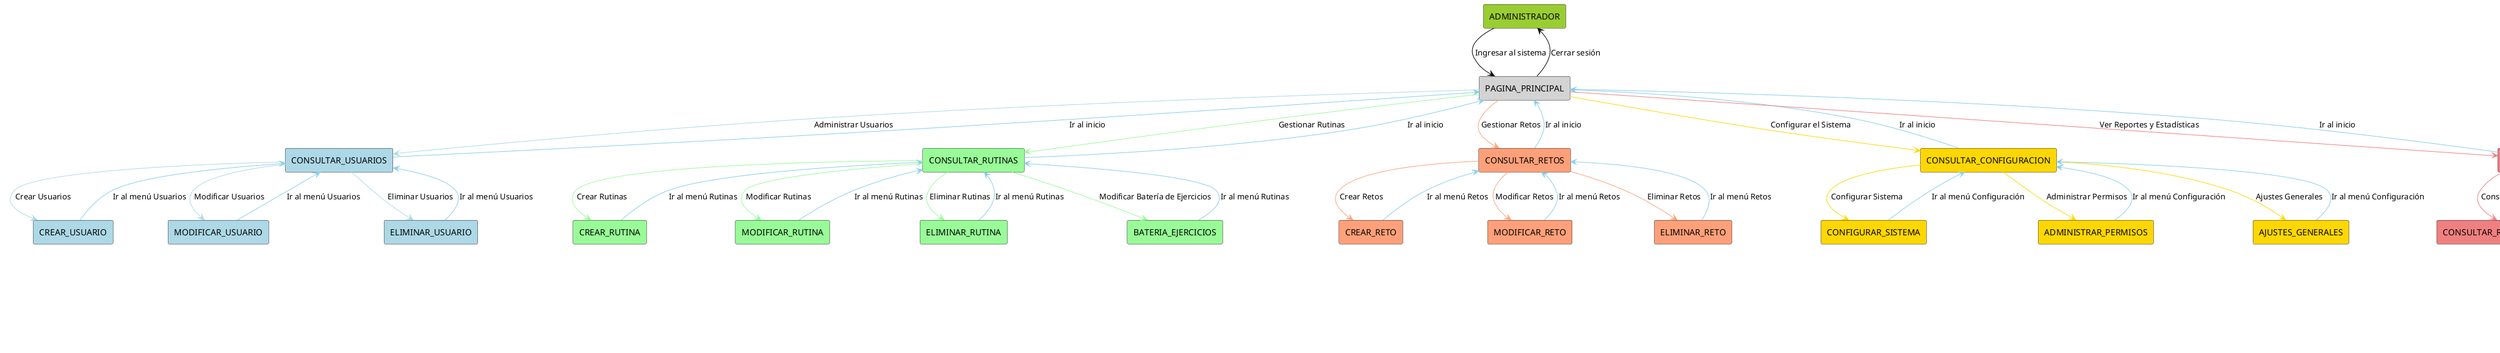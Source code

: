 @startuml
!define RECTANGLE(x) rectangle x

' Colores para categorías
!define COLOR_USUARIOS #LightBlue
!define COLOR_RUTINAS #PaleGreen
!define COLOR_RETOS #LightSalmon
!define COLOR_CONFIGURACION #Gold
!define COLOR_REPORTES #LightCoral
!define COLOR_NAVEGACION #SkyBlue

' Definición de actores y elementos principales
RECTANGLE(ADMINISTRADOR) #YellowGreen
RECTANGLE(PAGINA_PRINCIPAL) #LightGray

' Menús principales
RECTANGLE(CONSULTAR_USUARIOS) #LightBlue
RECTANGLE(CONSULTAR_RUTINAS) #PaleGreen
RECTANGLE(CONSULTAR_RETOS) #LightSalmon
RECTANGLE(CONSULTAR_CONFIGURACION) #Gold
RECTANGLE(CONSULTAR_REPORTES) #LightCoral

' Subfunciones de "Usuarios"
RECTANGLE(CREAR_USUARIO) COLOR_USUARIOS
RECTANGLE(MODIFICAR_USUARIO) COLOR_USUARIOS
RECTANGLE(ELIMINAR_USUARIO) COLOR_USUARIOS

' Subfunciones de "Rutinas"
RECTANGLE(CREAR_RUTINA) COLOR_RUTINAS
RECTANGLE(MODIFICAR_RUTINA) COLOR_RUTINAS
RECTANGLE(ELIMINAR_RUTINA) COLOR_RUTINAS
RECTANGLE(BATERIA_EJERCICIOS) COLOR_RUTINAS

' Subfunciones de "Retos"
RECTANGLE(CREAR_RETO) COLOR_RETOS
RECTANGLE(MODIFICAR_RETO) COLOR_RETOS
RECTANGLE(ELIMINAR_RETO) COLOR_RETOS

' Subfunciones de "Configuración"
RECTANGLE(CONFIGURAR_SISTEMA) COLOR_CONFIGURACION
RECTANGLE(ADMINISTRAR_PERMISOS) COLOR_CONFIGURACION
RECTANGLE(AJUSTES_GENERALES) COLOR_CONFIGURACION

' Subfunciones de "Reportes"
RECTANGLE(CONSULTAR_REPORTES_DETALLADOS) COLOR_REPORTES
RECTANGLE(DESCARGAR_ESTADISTICAS) COLOR_REPORTES

' Relaciones principales
ADMINISTRADOR -[#Black]-> PAGINA_PRINCIPAL : Ingresar al sistema
PAGINA_PRINCIPAL -[#Black]-> ADMINISTRADOR : Cerrar sesión

' Conexiones entre menús principales
PAGINA_PRINCIPAL -[#LightBlue]-> CONSULTAR_USUARIOS : Administrar Usuarios
CONSULTAR_USUARIOS -[#SkyBlue]-> PAGINA_PRINCIPAL : Ir al inicio

PAGINA_PRINCIPAL -[#PaleGreen]-> CONSULTAR_RUTINAS : Gestionar Rutinas
CONSULTAR_RUTINAS -[#SkyBlue]-> PAGINA_PRINCIPAL : Ir al inicio

PAGINA_PRINCIPAL -[#LightSalmon]-> CONSULTAR_RETOS : Gestionar Retos
CONSULTAR_RETOS -[#SkyBlue]-> PAGINA_PRINCIPAL : Ir al inicio

PAGINA_PRINCIPAL -[#Gold]-> CONSULTAR_CONFIGURACION : Configurar el Sistema
CONSULTAR_CONFIGURACION -[#SkyBlue]-> PAGINA_PRINCIPAL : Ir al inicio

PAGINA_PRINCIPAL -[#LightCoral]-> CONSULTAR_REPORTES : Ver Reportes y Estadísticas
CONSULTAR_REPORTES -[#SkyBlue]-> PAGINA_PRINCIPAL : Ir al inicio

' Submenús de "Usuarios"
CONSULTAR_USUARIOS -[#LightBlue]-> CREAR_USUARIO : Crear Usuarios
CREAR_USUARIO -[#SkyBlue]-> CONSULTAR_USUARIOS : Ir al menú Usuarios

CONSULTAR_USUARIOS -[#LightBlue]-> MODIFICAR_USUARIO : Modificar Usuarios
MODIFICAR_USUARIO -[#SkyBlue]-> CONSULTAR_USUARIOS : Ir al menú Usuarios

CONSULTAR_USUARIOS -[#LightBlue]-> ELIMINAR_USUARIO : Eliminar Usuarios
ELIMINAR_USUARIO -[#SkyBlue]-> CONSULTAR_USUARIOS : Ir al menú Usuarios

' Submenús de "Rutinas"
CONSULTAR_RUTINAS -[#PaleGreen]-> CREAR_RUTINA : Crear Rutinas
CREAR_RUTINA -[#SkyBlue]-> CONSULTAR_RUTINAS : Ir al menú Rutinas

CONSULTAR_RUTINAS -[#PaleGreen]-> MODIFICAR_RUTINA : Modificar Rutinas
MODIFICAR_RUTINA -[#SkyBlue]-> CONSULTAR_RUTINAS : Ir al menú Rutinas

CONSULTAR_RUTINAS -[#PaleGreen]-> ELIMINAR_RUTINA : Eliminar Rutinas
ELIMINAR_RUTINA -[#SkyBlue]-> CONSULTAR_RUTINAS : Ir al menú Rutinas

CONSULTAR_RUTINAS -[#PaleGreen]-> BATERIA_EJERCICIOS : Modificar Batería de Ejercicios
BATERIA_EJERCICIOS -[#SkyBlue]-> CONSULTAR_RUTINAS : Ir al menú Rutinas

' Submenús de "Retos"
CONSULTAR_RETOS -[#LightSalmon]-> CREAR_RETO : Crear Retos
CREAR_RETO -[#SkyBlue]-> CONSULTAR_RETOS : Ir al menú Retos

CONSULTAR_RETOS -[#LightSalmon]-> MODIFICAR_RETO : Modificar Retos
MODIFICAR_RETO -[#SkyBlue]-> CONSULTAR_RETOS : Ir al menú Retos

CONSULTAR_RETOS -[#LightSalmon]-> ELIMINAR_RETO : Eliminar Retos
ELIMINAR_RETO -[#SkyBlue]-> CONSULTAR_RETOS : Ir al menú Retos

' Submenús de "Configuración"
CONSULTAR_CONFIGURACION -[#Gold]-> CONFIGURAR_SISTEMA : Configurar Sistema
CONFIGURAR_SISTEMA -[#SkyBlue]-> CONSULTAR_CONFIGURACION : Ir al menú Configuración

CONSULTAR_CONFIGURACION -[#Gold]-> ADMINISTRAR_PERMISOS : Administrar Permisos
ADMINISTRAR_PERMISOS -[#SkyBlue]-> CONSULTAR_CONFIGURACION : Ir al menú Configuración

CONSULTAR_CONFIGURACION -[#Gold]-> AJUSTES_GENERALES : Ajustes Generales
AJUSTES_GENERALES -[#SkyBlue]-> CONSULTAR_CONFIGURACION : Ir al menú Configuración

' Submenús de "Reportes"
CONSULTAR_REPORTES -[#LightCoral]-> CONSULTAR_REPORTES_DETALLADOS : Consultar Reportes Detallados
CONSULTAR_REPORTES_DETALLADOS -[#SkyBlue]-> CONSULTAR_REPORTES : Ir al menú Reportes

CONSULTAR_REPORTES -[#LightCoral]-> DESCARGAR_ESTADISTICAS : Descargar Estadísticas
DESCARGAR_ESTADISTICAS -[#SkyBlue]-> CONSULTAR_REPORTES : Ir al menú Reportes

' Leyenda
legend right
  Leyenda:
  - Color azul claro (COLOR_USUARIOS): Menús y funciones relacionadas con usuarios.
  - Color verde claro (COLOR_RUTINAS): Menús y funciones relacionadas con rutinas.
  - Color salmón claro (COLOR_RETOS): Menús y funciones relacionadas con retos.
  - Color dorado (COLOR_CONFIGURACION): Menús y funciones relacionadas con configuración.
  - Color coral claro (COLOR_REPORTES): Menús y funciones relacionadas con reportes.
  - Color azul cielo (COLOR_NAVEGACION): Navegación entre menús o regreso a la página principal.
end legend

@enduml
